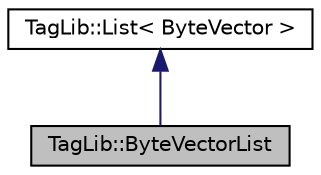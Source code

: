 digraph "TagLib::ByteVectorList"
{
  edge [fontname="Helvetica",fontsize="10",labelfontname="Helvetica",labelfontsize="10"];
  node [fontname="Helvetica",fontsize="10",shape=record];
  Node1 [label="TagLib::ByteVectorList",height=0.2,width=0.4,color="black", fillcolor="grey75", style="filled" fontcolor="black"];
  Node2 -> Node1 [dir="back",color="midnightblue",fontsize="10",style="solid",fontname="Helvetica"];
  Node2 [label="TagLib::List\< ByteVector \>",height=0.2,width=0.4,color="black", fillcolor="white", style="filled",URL="$class_tag_lib_1_1_list.html"];
}
